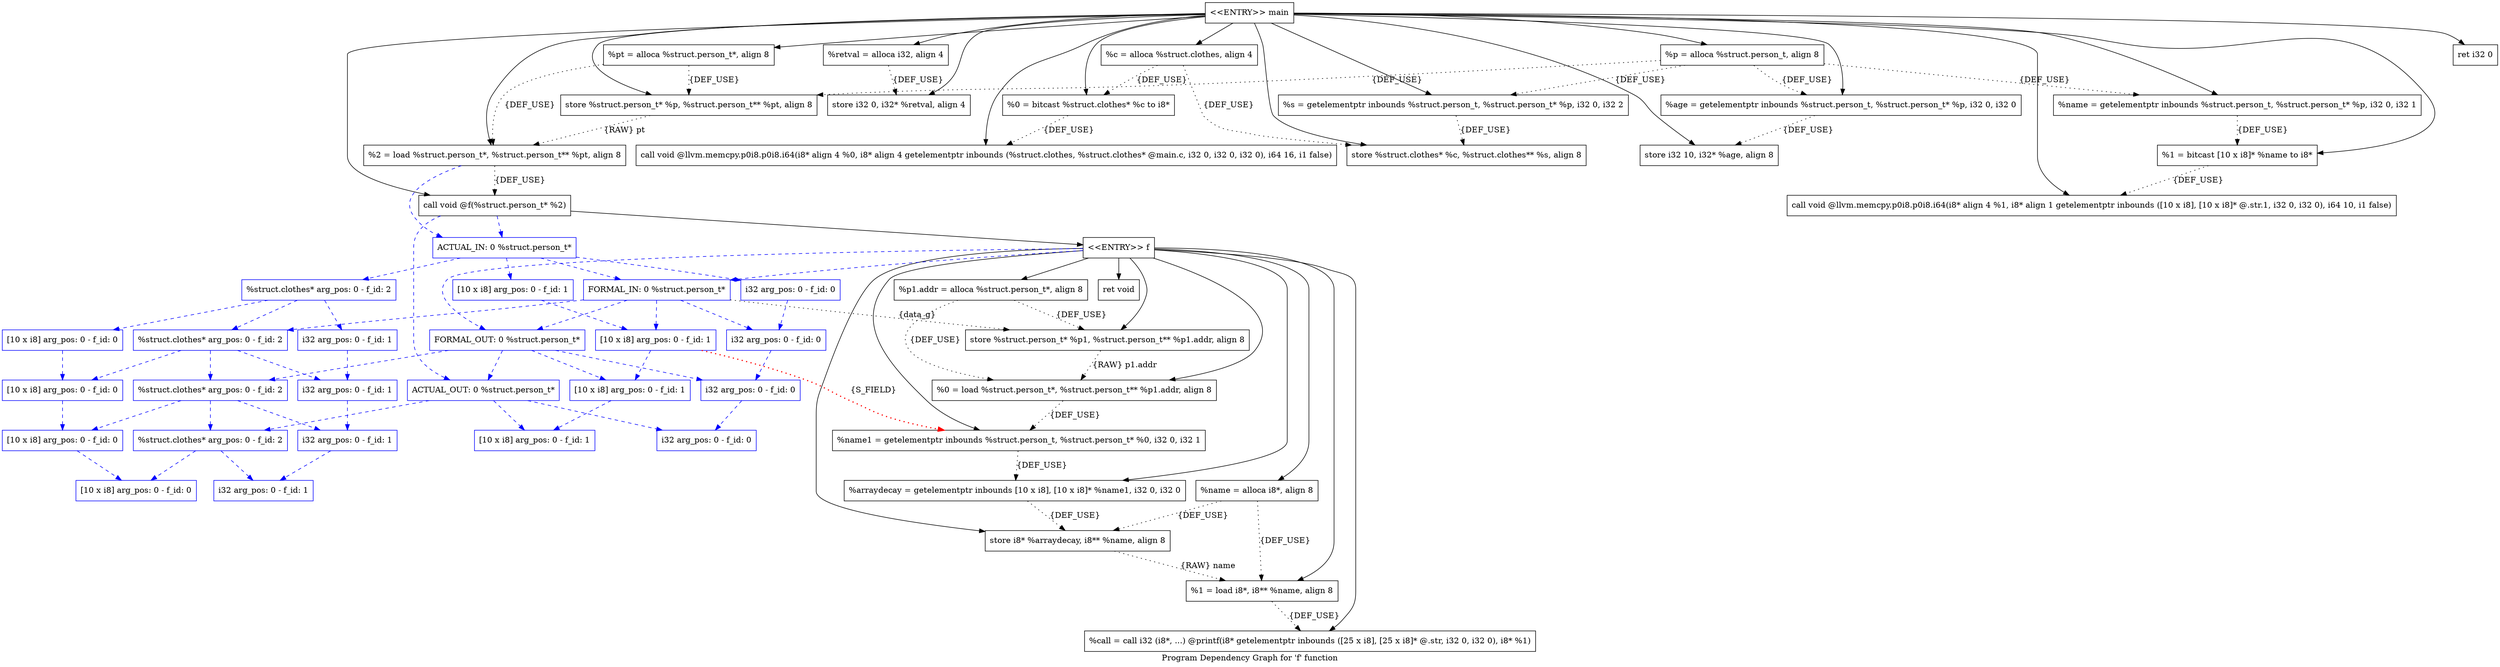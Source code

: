 digraph "Program Dependency Graph for 'f' function" {
	label="Program Dependency Graph for 'f' function";
graph [ splines=true ]
	Node0x996db90 [shape=record,label="{  %p1.addr = alloca %struct.person_t*, align 8}"];
	Node0x996db90 -> Node0x996dc00[style=dotted,label = "{DEF_USE}" ];
	Node0x996db90 -> Node0x996dc70[style=dotted,label = "{DEF_USE}" ];
	Node0x996dc00 [shape=record,label="{  store %struct.person_t* %p1, %struct.person_t** %p1.addr, align 8}"];
	Node0x996dc00 -> Node0x996dc70[style=dotted,label = "{RAW} p1.addr"];
	Node0x996dc70 [shape=record,label="{  %0 = load %struct.person_t*, %struct.person_t** %p1.addr, align 8}"];
	Node0x996dc70 -> Node0x996db60[style=dotted,label = "{DEF_USE}" ];
	Node0x996dd40 [shape=record,label="{  %name = alloca i8*, align 8}"];
	Node0x996dd40 -> Node0x996ddb0[style=dotted,label = "{DEF_USE}" ];
	Node0x996dd40 -> Node0x996dce0[style=dotted,label = "{DEF_USE}" ];
	Node0x996ddb0 [shape=record,label="{  store i8* %arraydecay, i8** %name, align 8}"];
	Node0x996ddb0 -> Node0x996dce0[style=dotted,label = "{RAW} name"];
	Node0x996dce0 [shape=record,label="{  %1 = load i8*, i8** %name, align 8}"];
	Node0x996dce0 -> Node0x996f720[style=dotted,label = "{DEF_USE}" ];
	Node0x996db60 [shape=record,label="{  %name1 = getelementptr inbounds %struct.person_t, %struct.person_t* %0, i32 0, i32 1}"];
	Node0x996db60 -> Node0x996df20[style=dotted,label = "{DEF_USE}" ];
	Node0x996df20 [shape=record,label="{  %arraydecay = getelementptr inbounds [10 x i8], [10 x i8]* %name1, i32 0, i32 0}"];
	Node0x996df20 -> Node0x996ddb0[style=dotted,label = "{DEF_USE}" ];
	Node0x996f720 [shape=record,label="{  %call = call i32 (i8*, ...) @printf(i8* getelementptr inbounds ([25 x i8], [25 x i8]* @.str, i32 0, i32 0), i8* %1)}"];
	Node0x996fbc0 [shape=record,label="{\<\<ENTRY\>\> f}"];
	Node0x996fbc0 -> Node0x996db90;
	Node0x996fbc0 -> Node0x996dd40;
	Node0x996fbc0 -> Node0x996dc00;
	Node0x996fbc0 -> Node0x996dc70;
	Node0x996fbc0 -> Node0x996db60;
	Node0x996fbc0 -> Node0x996df20;
	Node0x996fbc0 -> Node0x996ddb0;
	Node0x996fbc0 -> Node0x996dce0;
	Node0x996fbc0 -> Node0x996f720;
	Node0x996fbc0 -> Node0x996fc50;
	Node0x996fbc0 -> Node0x99744b0[style=dashed, color="blue"];
	Node0x996fbc0 -> Node0x9971530[style=dashed, color="blue"];
	Node0x996fc50 [shape=record,label="{  ret void}"];
	Node0x9967ec0 [shape=record,label="{  %retval = alloca i32, align 4}"];
	Node0x9967ec0 -> Node0x99711c0[style=dotted,label = "{DEF_USE}" ];
	Node0x99711c0 [shape=record,label="{  store i32 0, i32* %retval, align 4}"];
	Node0x9971280 [shape=record,label="{  %c = alloca %struct.clothes, align 4}"];
	Node0x9971280 -> Node0x99712f0[style=dotted,label = "{DEF_USE}" ];
	Node0x9971280 -> Node0x9971360[style=dotted,label = "{DEF_USE}" ];
	Node0x99712f0 [shape=record,label="{  %0 = bitcast %struct.clothes* %c to i8*}"];
	Node0x99712f0 -> Node0x9971fc0[style=dotted,label = "{DEF_USE}" ];
	Node0x9971360 [shape=record,label="{  store %struct.clothes* %c, %struct.clothes** %s, align 8}"];
	Node0x9971250 [shape=record,label="{  %p = alloca %struct.person_t, align 8}"];
	Node0x9971250 -> Node0x996f790[style=dotted,label = "{DEF_USE}" ];
	Node0x9971250 -> Node0x9971e20[style=dotted,label = "{DEF_USE}" ];
	Node0x9971250 -> Node0x9971ec0[style=dotted,label = "{DEF_USE}" ];
	Node0x9971250 -> Node0x9971e90[style=dotted,label = "{DEF_USE}" ];
	Node0x996f790 [shape=record,label="{  %age = getelementptr inbounds %struct.person_t, %struct.person_t* %p, i32 0, i32 0}"];
	Node0x996f790 -> Node0x9972140[style=dotted,label = "{DEF_USE}" ];
	Node0x9971e20 [shape=record,label="{  %name = getelementptr inbounds %struct.person_t, %struct.person_t* %p, i32 0, i32 1}"];
	Node0x9971e20 -> Node0x99721d0[style=dotted,label = "{DEF_USE}" ];
	Node0x9971ec0 [shape=record,label="{  %s = getelementptr inbounds %struct.person_t, %struct.person_t* %p, i32 0, i32 2}"];
	Node0x9971ec0 -> Node0x9971360[style=dotted,label = "{DEF_USE}" ];
	Node0x9971e90 [shape=record,label="{  store %struct.person_t* %p, %struct.person_t** %pt, align 8}"];
	Node0x9971e90 -> Node0x9972060[style=dotted,label = "{RAW} pt"];
	Node0x9971ff0 [shape=record,label="{  %pt = alloca %struct.person_t*, align 8}"];
	Node0x9971ff0 -> Node0x9971e90[style=dotted,label = "{DEF_USE}" ];
	Node0x9971ff0 -> Node0x9972060[style=dotted,label = "{DEF_USE}" ];
	Node0x9972060 [shape=record,label="{  %2 = load %struct.person_t*, %struct.person_t** %pt, align 8}"];
	Node0x9972060 -> Node0x9972330[style=dotted,label = "{DEF_USE}" ];
	Node0x9972060 -> Node0x9975cf0[style=dashed, color="blue"];
	Node0x9971fc0 [shape=record,label="{  call void @llvm.memcpy.p0i8.p0i8.i64(i8* align 4 %0, i8* align 4 getelementptr inbounds (%struct.clothes, %struct.clothes* @main.c, i32 0, i32 0, i32 0), i64 16, i1 false)}"];
	Node0x9972140 [shape=record,label="{  store i32 10, i32* %age, align 8}"];
	Node0x99721d0 [shape=record,label="{  %1 = bitcast [10 x i8]* %name to i8*}"];
	Node0x99721d0 -> Node0x9972260[style=dotted,label = "{DEF_USE}" ];
	Node0x9972260 [shape=record,label="{  call void @llvm.memcpy.p0i8.p0i8.i64(i8* align 4 %1, i8* align 1 getelementptr inbounds ([10 x i8], [10 x i8]* @.str.1, i32 0, i32 0), i64 10, i1 false)}"];
	Node0x9972330 [shape=record,label="{  call void @f(%struct.person_t* %2)}"];
	Node0x9972330 -> Node0x996fbc0;
	Node0x9972330 -> Node0x9975cf0[style=dashed, color="blue"];
	Node0x9972330 -> Node0x99767d0[style=dashed, color="blue"];
	Node0x99744b0 [shape=record,color="blue",label="{FORMAL_IN: 0 %struct.person_t*}"];
	Node0x99744b0 -> Node0x9974520[style=dashed, color="blue"];
	Node0x99744b0 -> Node0x9974590[style=dashed, color="blue"];
	Node0x99744b0 -> Node0x9974630[style=dashed, color="blue"];
	Node0x99744b0 -> Node0x9971530[style=dashed, color="blue"];
	Node0x99744b0 -> Node0x996dc00[style=dotted, label = "{data_g}"];
	Node0x9974520 [shape=record,color="blue",label="{i32 arg_pos: 0 - f_id: 0}"];
	Node0x9974520 -> Node0x99748f0[style=dashed, color="blue"];
	Node0x9974590 [shape=record,color="blue",label="{[10 x i8] arg_pos: 0 - f_id: 1}"];
	Node0x9974590 -> Node0x9974960[style=dashed, color="blue"];
	Node0x9974590 -> Node0x996db60[style=dotted, label="{S_FIELD}", color="red", penwidth="2.0"];
	Node0x9974630 [shape=record,color="blue",label="{%struct.clothes* arg_pos: 0 - f_id: 2}"];
	Node0x9974630 -> Node0x9974600[style=dashed, color="blue"];
	Node0x9974630 -> Node0x9971490[style=dashed, color="blue"];
	Node0x9974630 -> Node0x9974a00[style=dashed, color="blue"];
	Node0x9974600 [shape=record,color="blue",label="{[10 x i8] arg_pos: 0 - f_id: 0}"];
	Node0x9974600 -> Node0x99749d0[style=dashed, color="blue"];
	Node0x9971490 [shape=record,color="blue",label="{i32 arg_pos: 0 - f_id: 1}"];
	Node0x9971490 -> Node0x9974b00[style=dashed, color="blue"];
	Node0x9971530 [shape=record,color="blue",label="{FORMAL_OUT: 0 %struct.person_t*}"];
	Node0x9971530 -> Node0x99748f0[style=dashed, color="blue"];
	Node0x9971530 -> Node0x9974960[style=dashed, color="blue"];
	Node0x9971530 -> Node0x9974a00[style=dashed, color="blue"];
	Node0x9971530 -> Node0x99767d0[style=dashed, color="blue"];
	Node0x99748f0 [shape=record,color="blue",label="{i32 arg_pos: 0 - f_id: 0}"];
	Node0x99748f0 -> Node0x9976840[style=dashed, color="blue"];
	Node0x9974960 [shape=record,color="blue",label="{[10 x i8] arg_pos: 0 - f_id: 1}"];
	Node0x9974960 -> Node0x99768b0[style=dashed, color="blue"];
	Node0x9974a00 [shape=record,color="blue",label="{%struct.clothes* arg_pos: 0 - f_id: 2}"];
	Node0x9974a00 -> Node0x99749d0[style=dashed, color="blue"];
	Node0x9974a00 -> Node0x9974b00[style=dashed, color="blue"];
	Node0x9974a00 -> Node0x9976950[style=dashed, color="blue"];
	Node0x99749d0 [shape=record,color="blue",label="{[10 x i8] arg_pos: 0 - f_id: 0}"];
	Node0x99749d0 -> Node0x9976920[style=dashed, color="blue"];
	Node0x9974b00 [shape=record,color="blue",label="{i32 arg_pos: 0 - f_id: 1}"];
	Node0x9974b00 -> Node0x9976a50[style=dashed, color="blue"];
	Node0x9975cf0 [shape=record,color="blue",label="{ACTUAL_IN: 0 %struct.person_t*}"];
	Node0x9975cf0 -> Node0x9975d90[style=dashed, color="blue"];
	Node0x9975cf0 -> Node0x9975e00[style=dashed, color="blue"];
	Node0x9975cf0 -> Node0x9976630[style=dashed, color="blue"];
	Node0x9975cf0 -> Node0x99744b0[style=dashed, color="blue"];
	Node0x9975d90 [shape=record,color="blue",label="{i32 arg_pos: 0 - f_id: 0}"];
	Node0x9975d90 -> Node0x9974520[style=dashed, color="blue"];
	Node0x9975e00 [shape=record,color="blue",label="{[10 x i8] arg_pos: 0 - f_id: 1}"];
	Node0x9975e00 -> Node0x9974590[style=dashed, color="blue"];
	Node0x9976630 [shape=record,color="blue",label="{%struct.clothes* arg_pos: 0 - f_id: 2}"];
	Node0x9976630 -> Node0x9975e70[style=dashed, color="blue"];
	Node0x9976630 -> Node0x9976730[style=dashed, color="blue"];
	Node0x9976630 -> Node0x9974630[style=dashed, color="blue"];
	Node0x9975e70 [shape=record,color="blue",label="{[10 x i8] arg_pos: 0 - f_id: 0}"];
	Node0x9975e70 -> Node0x9974600[style=dashed, color="blue"];
	Node0x9976730 [shape=record,color="blue",label="{i32 arg_pos: 0 - f_id: 1}"];
	Node0x9976730 -> Node0x9971490[style=dashed, color="blue"];
	Node0x99767d0 [shape=record,color="blue",label="{ACTUAL_OUT: 0 %struct.person_t*}"];
	Node0x99767d0 -> Node0x9976840[style=dashed, color="blue"];
	Node0x99767d0 -> Node0x99768b0[style=dashed, color="blue"];
	Node0x99767d0 -> Node0x9976950[style=dashed, color="blue"];
	Node0x9976840 [shape=record,color="blue",label="{i32 arg_pos: 0 - f_id: 0}"];
	Node0x99768b0 [shape=record,color="blue",label="{[10 x i8] arg_pos: 0 - f_id: 1}"];
	Node0x9976950 [shape=record,color="blue",label="{%struct.clothes* arg_pos: 0 - f_id: 2}"];
	Node0x9976950 -> Node0x9976920[style=dashed, color="blue"];
	Node0x9976950 -> Node0x9976a50[style=dashed, color="blue"];
	Node0x9976920 [shape=record,color="blue",label="{[10 x i8] arg_pos: 0 - f_id: 0}"];
	Node0x9976a50 [shape=record,color="blue",label="{i32 arg_pos: 0 - f_id: 1}"];
	Node0x99767a0 [shape=record,label="{\<\<ENTRY\>\> main}"];
	Node0x99767a0 -> Node0x9967ec0;
	Node0x99767a0 -> Node0x9971280;
	Node0x99767a0 -> Node0x9971250;
	Node0x99767a0 -> Node0x9971ff0;
	Node0x99767a0 -> Node0x99711c0;
	Node0x99767a0 -> Node0x99712f0;
	Node0x99767a0 -> Node0x9971fc0;
	Node0x99767a0 -> Node0x996f790;
	Node0x99767a0 -> Node0x9972140;
	Node0x99767a0 -> Node0x9971e20;
	Node0x99767a0 -> Node0x99721d0;
	Node0x99767a0 -> Node0x9972260;
	Node0x99767a0 -> Node0x9971ec0;
	Node0x99767a0 -> Node0x9971360;
	Node0x99767a0 -> Node0x9971e90;
	Node0x99767a0 -> Node0x9972060;
	Node0x99767a0 -> Node0x9972330;
	Node0x99767a0 -> Node0x9976af0;
	Node0x9976af0 [shape=record,label="{  ret i32 0}"];
}
